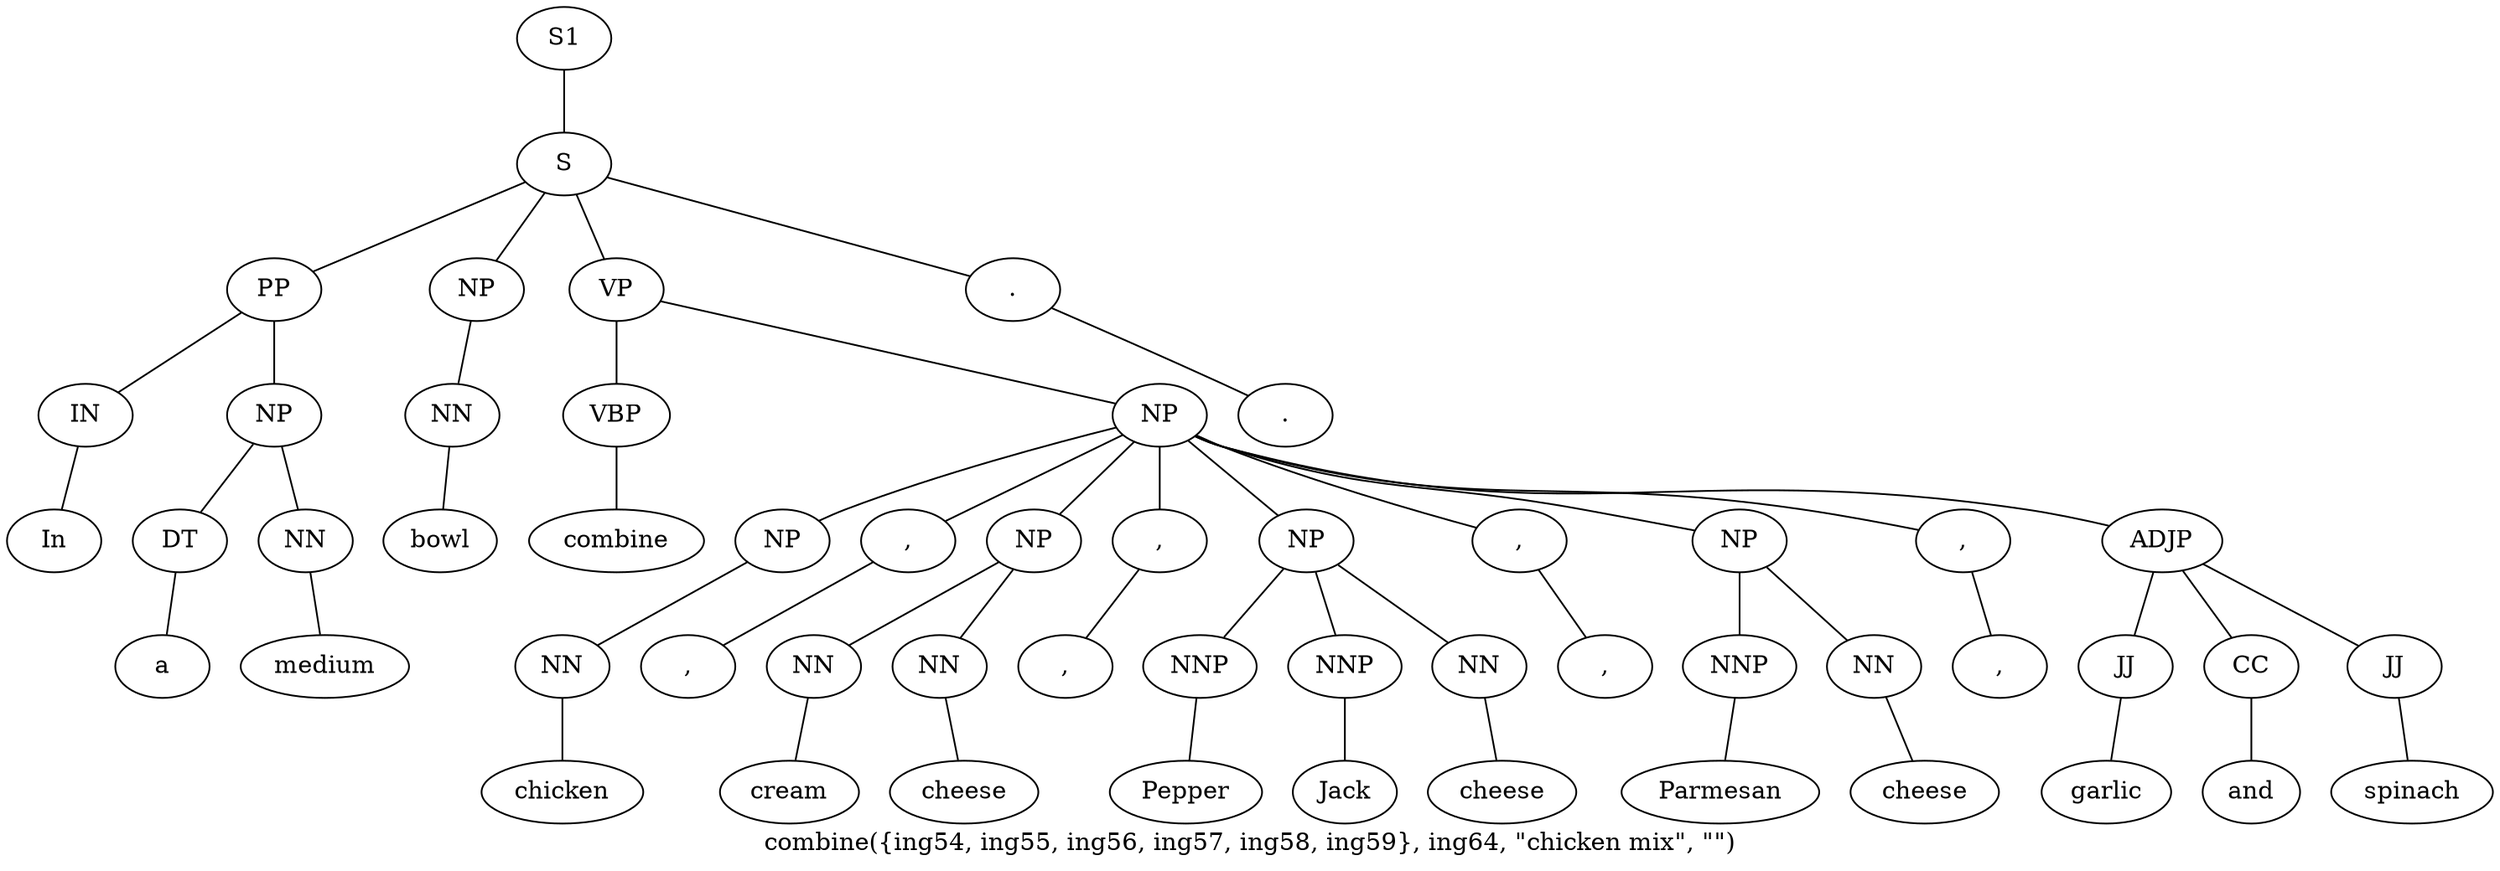 graph SyntaxGraph {
	label = "combine({ing54, ing55, ing56, ing57, ing58, ing59}, ing64, \"chicken mix\", \"\")";
	Node0 [label="S1"];
	Node1 [label="S"];
	Node2 [label="PP"];
	Node3 [label="IN"];
	Node4 [label="In"];
	Node5 [label="NP"];
	Node6 [label="DT"];
	Node7 [label="a"];
	Node8 [label="NN"];
	Node9 [label="medium"];
	Node10 [label="NP"];
	Node11 [label="NN"];
	Node12 [label="bowl"];
	Node13 [label="VP"];
	Node14 [label="VBP"];
	Node15 [label="combine"];
	Node16 [label="NP"];
	Node17 [label="NP"];
	Node18 [label="NN"];
	Node19 [label="chicken"];
	Node20 [label=","];
	Node21 [label=","];
	Node22 [label="NP"];
	Node23 [label="NN"];
	Node24 [label="cream"];
	Node25 [label="NN"];
	Node26 [label="cheese"];
	Node27 [label=","];
	Node28 [label=","];
	Node29 [label="NP"];
	Node30 [label="NNP"];
	Node31 [label="Pepper"];
	Node32 [label="NNP"];
	Node33 [label="Jack"];
	Node34 [label="NN"];
	Node35 [label="cheese"];
	Node36 [label=","];
	Node37 [label=","];
	Node38 [label="NP"];
	Node39 [label="NNP"];
	Node40 [label="Parmesan"];
	Node41 [label="NN"];
	Node42 [label="cheese"];
	Node43 [label=","];
	Node44 [label=","];
	Node45 [label="ADJP"];
	Node46 [label="JJ"];
	Node47 [label="garlic"];
	Node48 [label="CC"];
	Node49 [label="and"];
	Node50 [label="JJ"];
	Node51 [label="spinach"];
	Node52 [label="."];
	Node53 [label="."];

	Node0 -- Node1;
	Node1 -- Node2;
	Node1 -- Node10;
	Node1 -- Node13;
	Node1 -- Node52;
	Node2 -- Node3;
	Node2 -- Node5;
	Node3 -- Node4;
	Node5 -- Node6;
	Node5 -- Node8;
	Node6 -- Node7;
	Node8 -- Node9;
	Node10 -- Node11;
	Node11 -- Node12;
	Node13 -- Node14;
	Node13 -- Node16;
	Node14 -- Node15;
	Node16 -- Node17;
	Node16 -- Node20;
	Node16 -- Node22;
	Node16 -- Node27;
	Node16 -- Node29;
	Node16 -- Node36;
	Node16 -- Node38;
	Node16 -- Node43;
	Node16 -- Node45;
	Node17 -- Node18;
	Node18 -- Node19;
	Node20 -- Node21;
	Node22 -- Node23;
	Node22 -- Node25;
	Node23 -- Node24;
	Node25 -- Node26;
	Node27 -- Node28;
	Node29 -- Node30;
	Node29 -- Node32;
	Node29 -- Node34;
	Node30 -- Node31;
	Node32 -- Node33;
	Node34 -- Node35;
	Node36 -- Node37;
	Node38 -- Node39;
	Node38 -- Node41;
	Node39 -- Node40;
	Node41 -- Node42;
	Node43 -- Node44;
	Node45 -- Node46;
	Node45 -- Node48;
	Node45 -- Node50;
	Node46 -- Node47;
	Node48 -- Node49;
	Node50 -- Node51;
	Node52 -- Node53;
}